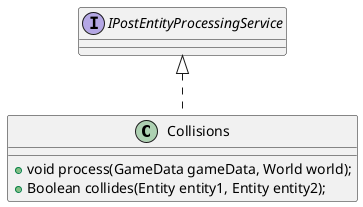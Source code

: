 @startuml
'https://plantuml.com/class-diagram

class Collisions implements IPostEntityProcessingService{
+ void process(GameData gameData, World world);
+ Boolean collides(Entity entity1, Entity entity2);
}

@enduml